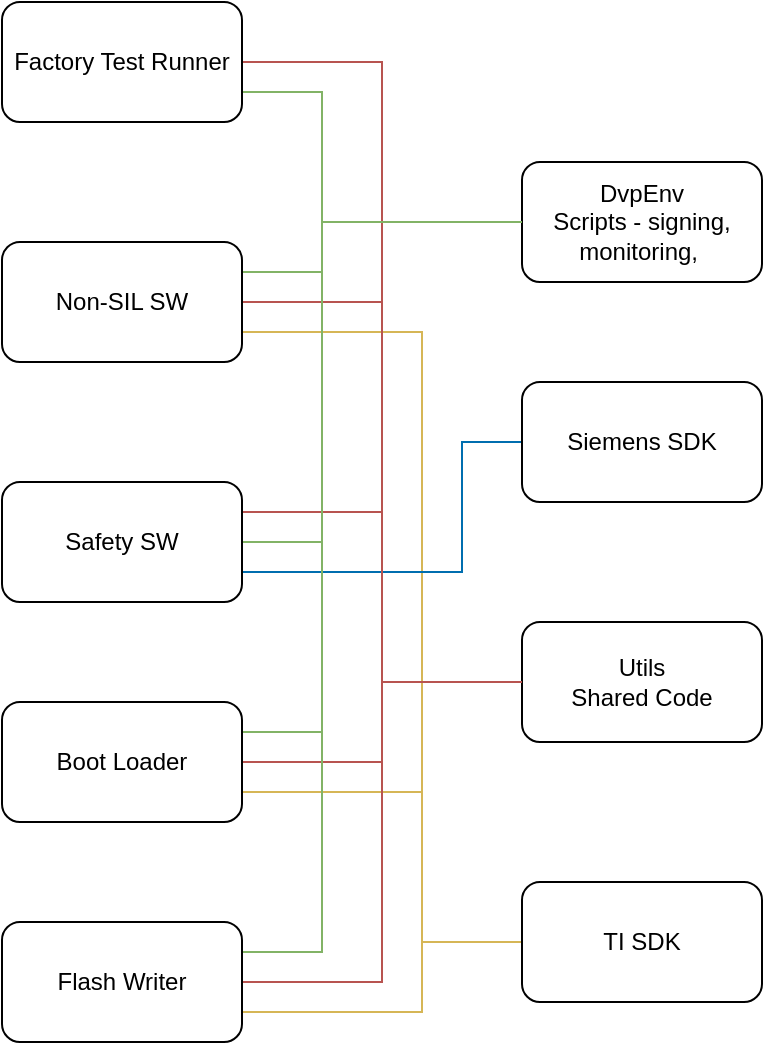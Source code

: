 <mxfile>
    <diagram name="Page-1" id="aTcl92S7fgjHeJd5FCwT">
        <mxGraphModel dx="825" dy="735" grid="0" gridSize="10" guides="1" tooltips="1" connect="1" arrows="1" fold="1" page="0" pageScale="1" pageWidth="850" pageHeight="1100" math="0" shadow="0">
            <root>
                <mxCell id="0"/>
                <mxCell id="1" parent="0"/>
                <mxCell id="grV72W3vSZKwKavAzxWr-16" style="edgeStyle=orthogonalEdgeStyle;rounded=0;orthogonalLoop=1;jettySize=auto;html=1;exitX=1;exitY=0.25;exitDx=0;exitDy=0;entryX=0;entryY=0.5;entryDx=0;entryDy=0;fillColor=#d5e8d4;strokeColor=#82b366;endArrow=none;endFill=0;" parent="1" source="grV72W3vSZKwKavAzxWr-1" target="grV72W3vSZKwKavAzxWr-11" edge="1">
                    <mxGeometry relative="1" as="geometry">
                        <Array as="points">
                            <mxPoint x="400" y="185"/>
                            <mxPoint x="400" y="160"/>
                        </Array>
                    </mxGeometry>
                </mxCell>
                <mxCell id="grV72W3vSZKwKavAzxWr-22" style="edgeStyle=orthogonalEdgeStyle;rounded=0;orthogonalLoop=1;jettySize=auto;html=1;exitX=1;exitY=0.5;exitDx=0;exitDy=0;entryX=0;entryY=0.5;entryDx=0;entryDy=0;endArrow=none;endFill=0;fillColor=#f8cecc;strokeColor=#b85450;" parent="1" source="grV72W3vSZKwKavAzxWr-1" target="grV72W3vSZKwKavAzxWr-3" edge="1">
                    <mxGeometry relative="1" as="geometry"/>
                </mxCell>
                <mxCell id="grV72W3vSZKwKavAzxWr-45" style="edgeStyle=orthogonalEdgeStyle;rounded=0;orthogonalLoop=1;jettySize=auto;html=1;exitX=1;exitY=0.75;exitDx=0;exitDy=0;entryX=0;entryY=0.5;entryDx=0;entryDy=0;endArrow=none;endFill=0;fillColor=#fff2cc;strokeColor=#d6b656;" parent="1" source="grV72W3vSZKwKavAzxWr-1" target="grV72W3vSZKwKavAzxWr-38" edge="1">
                    <mxGeometry relative="1" as="geometry">
                        <Array as="points">
                            <mxPoint x="450" y="215"/>
                            <mxPoint x="450" y="520"/>
                        </Array>
                    </mxGeometry>
                </mxCell>
                <mxCell id="grV72W3vSZKwKavAzxWr-1" value="Non-SIL SW" style="rounded=1;whiteSpace=wrap;html=1;" parent="1" vertex="1">
                    <mxGeometry x="240" y="170" width="120" height="60" as="geometry"/>
                </mxCell>
                <mxCell id="grV72W3vSZKwKavAzxWr-19" style="edgeStyle=orthogonalEdgeStyle;rounded=0;orthogonalLoop=1;jettySize=auto;html=1;exitX=1;exitY=0.5;exitDx=0;exitDy=0;entryX=0;entryY=0.5;entryDx=0;entryDy=0;fillColor=#d5e8d4;strokeColor=#82b366;endArrow=none;endFill=0;" parent="1" source="grV72W3vSZKwKavAzxWr-2" target="grV72W3vSZKwKavAzxWr-11" edge="1">
                    <mxGeometry relative="1" as="geometry">
                        <Array as="points">
                            <mxPoint x="400" y="320"/>
                            <mxPoint x="400" y="160"/>
                        </Array>
                    </mxGeometry>
                </mxCell>
                <mxCell id="grV72W3vSZKwKavAzxWr-25" style="edgeStyle=orthogonalEdgeStyle;rounded=0;orthogonalLoop=1;jettySize=auto;html=1;exitX=1;exitY=0.25;exitDx=0;exitDy=0;entryX=0;entryY=0.5;entryDx=0;entryDy=0;endArrow=none;endFill=0;fillColor=#f8cecc;strokeColor=#b85450;" parent="1" source="grV72W3vSZKwKavAzxWr-2" target="grV72W3vSZKwKavAzxWr-3" edge="1">
                    <mxGeometry relative="1" as="geometry"/>
                </mxCell>
                <mxCell id="grV72W3vSZKwKavAzxWr-46" style="edgeStyle=orthogonalEdgeStyle;rounded=0;orthogonalLoop=1;jettySize=auto;html=1;exitX=1;exitY=0.75;exitDx=0;exitDy=0;entryX=0;entryY=0.5;entryDx=0;entryDy=0;fillColor=#1ba1e2;strokeColor=#006EAF;endArrow=none;endFill=0;" parent="1" source="grV72W3vSZKwKavAzxWr-2" target="grV72W3vSZKwKavAzxWr-34" edge="1">
                    <mxGeometry relative="1" as="geometry">
                        <Array as="points">
                            <mxPoint x="470" y="335"/>
                            <mxPoint x="470" y="270"/>
                        </Array>
                    </mxGeometry>
                </mxCell>
                <mxCell id="grV72W3vSZKwKavAzxWr-2" value="Safety SW" style="rounded=1;whiteSpace=wrap;html=1;" parent="1" vertex="1">
                    <mxGeometry x="240" y="290" width="120" height="60" as="geometry"/>
                </mxCell>
                <mxCell id="grV72W3vSZKwKavAzxWr-3" value="Utils&lt;div&gt;Shared Code&lt;/div&gt;" style="rounded=1;whiteSpace=wrap;html=1;" parent="1" vertex="1">
                    <mxGeometry x="500" y="360" width="120" height="60" as="geometry"/>
                </mxCell>
                <mxCell id="grV72W3vSZKwKavAzxWr-20" style="edgeStyle=orthogonalEdgeStyle;rounded=0;orthogonalLoop=1;jettySize=auto;html=1;exitX=1;exitY=0.75;exitDx=0;exitDy=0;entryX=0;entryY=0.5;entryDx=0;entryDy=0;fillColor=#d5e8d4;strokeColor=#82b366;endArrow=none;endFill=0;" parent="1" source="grV72W3vSZKwKavAzxWr-6" target="grV72W3vSZKwKavAzxWr-11" edge="1">
                    <mxGeometry relative="1" as="geometry">
                        <Array as="points">
                            <mxPoint x="400" y="95"/>
                            <mxPoint x="400" y="160"/>
                        </Array>
                    </mxGeometry>
                </mxCell>
                <mxCell id="grV72W3vSZKwKavAzxWr-23" style="edgeStyle=orthogonalEdgeStyle;rounded=0;orthogonalLoop=1;jettySize=auto;html=1;exitX=1;exitY=0.5;exitDx=0;exitDy=0;entryX=0;entryY=0.5;entryDx=0;entryDy=0;endArrow=none;endFill=0;fillColor=#f8cecc;strokeColor=#b85450;" parent="1" source="grV72W3vSZKwKavAzxWr-6" target="grV72W3vSZKwKavAzxWr-3" edge="1">
                    <mxGeometry relative="1" as="geometry"/>
                </mxCell>
                <mxCell id="grV72W3vSZKwKavAzxWr-6" value="&lt;div&gt;Factory Test Runner&lt;/div&gt;" style="rounded=1;whiteSpace=wrap;html=1;" parent="1" vertex="1">
                    <mxGeometry x="240" y="50" width="120" height="60" as="geometry"/>
                </mxCell>
                <mxCell id="grV72W3vSZKwKavAzxWr-18" style="edgeStyle=orthogonalEdgeStyle;rounded=0;orthogonalLoop=1;jettySize=auto;html=1;exitX=1;exitY=0.25;exitDx=0;exitDy=0;entryX=0;entryY=0.5;entryDx=0;entryDy=0;fillColor=#d5e8d4;strokeColor=#82b366;endArrow=none;endFill=0;" parent="1" source="grV72W3vSZKwKavAzxWr-9" target="grV72W3vSZKwKavAzxWr-11" edge="1">
                    <mxGeometry relative="1" as="geometry">
                        <Array as="points">
                            <mxPoint x="400" y="415"/>
                            <mxPoint x="400" y="160"/>
                        </Array>
                    </mxGeometry>
                </mxCell>
                <mxCell id="grV72W3vSZKwKavAzxWr-26" style="edgeStyle=orthogonalEdgeStyle;rounded=0;orthogonalLoop=1;jettySize=auto;html=1;exitX=1;exitY=0.5;exitDx=0;exitDy=0;entryX=0;entryY=0.5;entryDx=0;entryDy=0;endArrow=none;endFill=0;fillColor=#f8cecc;strokeColor=#b85450;" parent="1" source="grV72W3vSZKwKavAzxWr-9" target="grV72W3vSZKwKavAzxWr-3" edge="1">
                    <mxGeometry relative="1" as="geometry"/>
                </mxCell>
                <mxCell id="grV72W3vSZKwKavAzxWr-44" style="edgeStyle=orthogonalEdgeStyle;rounded=0;orthogonalLoop=1;jettySize=auto;html=1;exitX=1;exitY=0.75;exitDx=0;exitDy=0;entryX=0;entryY=0.5;entryDx=0;entryDy=0;endArrow=none;endFill=0;fillColor=#fff2cc;strokeColor=#d6b656;" parent="1" source="grV72W3vSZKwKavAzxWr-9" target="grV72W3vSZKwKavAzxWr-38" edge="1">
                    <mxGeometry relative="1" as="geometry">
                        <Array as="points">
                            <mxPoint x="450" y="445"/>
                            <mxPoint x="450" y="520"/>
                        </Array>
                    </mxGeometry>
                </mxCell>
                <mxCell id="grV72W3vSZKwKavAzxWr-9" value="Boot Loader" style="rounded=1;whiteSpace=wrap;html=1;" parent="1" vertex="1">
                    <mxGeometry x="240" y="400" width="120" height="60" as="geometry"/>
                </mxCell>
                <mxCell id="grV72W3vSZKwKavAzxWr-11" value="DvpEnv&lt;div&gt;Scripts - signing, monitoring,&amp;nbsp;&lt;/div&gt;" style="rounded=1;whiteSpace=wrap;html=1;" parent="1" vertex="1">
                    <mxGeometry x="500" y="130" width="120" height="60" as="geometry"/>
                </mxCell>
                <mxCell id="grV72W3vSZKwKavAzxWr-34" value="Siemens SDK" style="rounded=1;whiteSpace=wrap;html=1;" parent="1" vertex="1">
                    <mxGeometry x="500" y="240" width="120" height="60" as="geometry"/>
                </mxCell>
                <mxCell id="grV72W3vSZKwKavAzxWr-36" style="edgeStyle=orthogonalEdgeStyle;rounded=0;orthogonalLoop=1;jettySize=auto;html=1;exitX=1;exitY=0.5;exitDx=0;exitDy=0;entryX=0;entryY=0.5;entryDx=0;entryDy=0;endArrow=none;endFill=0;fillColor=#f8cecc;strokeColor=#b85450;" parent="1" source="grV72W3vSZKwKavAzxWr-35" target="grV72W3vSZKwKavAzxWr-3" edge="1">
                    <mxGeometry relative="1" as="geometry"/>
                </mxCell>
                <mxCell id="grV72W3vSZKwKavAzxWr-37" style="edgeStyle=orthogonalEdgeStyle;rounded=0;orthogonalLoop=1;jettySize=auto;html=1;exitX=1;exitY=0.25;exitDx=0;exitDy=0;entryX=0;entryY=0.5;entryDx=0;entryDy=0;fillColor=#d5e8d4;strokeColor=#82b366;endArrow=none;endFill=0;" parent="1" source="grV72W3vSZKwKavAzxWr-35" target="grV72W3vSZKwKavAzxWr-11" edge="1">
                    <mxGeometry relative="1" as="geometry">
                        <Array as="points">
                            <mxPoint x="400" y="525"/>
                            <mxPoint x="400" y="160"/>
                        </Array>
                    </mxGeometry>
                </mxCell>
                <mxCell id="grV72W3vSZKwKavAzxWr-43" style="edgeStyle=orthogonalEdgeStyle;rounded=0;orthogonalLoop=1;jettySize=auto;html=1;exitX=1;exitY=0.75;exitDx=0;exitDy=0;entryX=0;entryY=0.5;entryDx=0;entryDy=0;endArrow=none;endFill=0;fillColor=#fff2cc;strokeColor=#d6b656;" parent="1" source="grV72W3vSZKwKavAzxWr-35" target="grV72W3vSZKwKavAzxWr-38" edge="1">
                    <mxGeometry relative="1" as="geometry">
                        <Array as="points">
                            <mxPoint x="450" y="555"/>
                            <mxPoint x="450" y="520"/>
                        </Array>
                    </mxGeometry>
                </mxCell>
                <mxCell id="grV72W3vSZKwKavAzxWr-35" value="Flash Writer" style="rounded=1;whiteSpace=wrap;html=1;" parent="1" vertex="1">
                    <mxGeometry x="240" y="510" width="120" height="60" as="geometry"/>
                </mxCell>
                <mxCell id="grV72W3vSZKwKavAzxWr-38" value="TI SDK" style="rounded=1;whiteSpace=wrap;html=1;" parent="1" vertex="1">
                    <mxGeometry x="500" y="490" width="120" height="60" as="geometry"/>
                </mxCell>
            </root>
        </mxGraphModel>
    </diagram>
</mxfile>